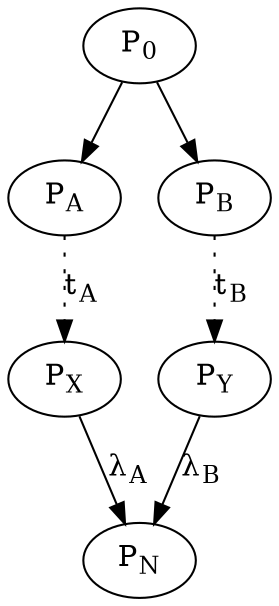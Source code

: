digraph g {
	//splines=ortho;
	P0 -> PA
	P0 -> PB
	PA -> PX [style=dotted,label=<t<SUB>A</SUB>>]
	PX -> PN [label=<&lambda;<SUB>A</SUB>>]
	PB -> PY [style=dotted,label=<t<SUB>B</SUB>>]
	PY -> PN [label=<&lambda;<SUB>B</SUB>>]

	P0 [label=<P<SUB>0</SUB>>];
	PA [label=<P<SUB>A</SUB>>];
	PX [label=<P<SUB>X</SUB>>];
	PB [label=<P<SUB>B</SUB>>];
	PY [label=<P<SUB>Y</SUB>>];
	PN [label=<P<SUB>N</SUB>>];
}
